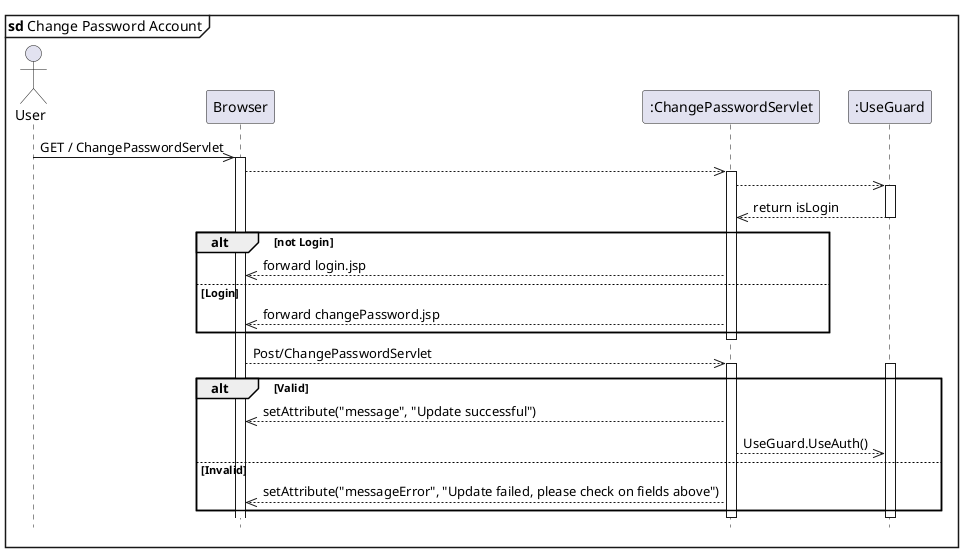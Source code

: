 @startuml changePasswordAccount

hide footbox
mainframe <b>sd</b> Change Password Account
actor User
participant "Browser" as Browser
participant ":ChangePasswordServlet" as ChangePasswordServlet
participant ":UseGuard" as UseGuard

User ->> Browser: GET / ChangePasswordServlet
activate Browser
Browser -->> ChangePasswordServlet: 
activate ChangePasswordServlet
    ChangePasswordServlet -->> UseGuard
    activate UseGuard 
     UseGuard -->>  ChangePasswordServlet: return isLogin
 deactivate UseGuard
    alt not Login
        ChangePasswordServlet -->> Browser: forward login.jsp
    else Login
        ChangePasswordServlet -->> Browser: forward changePassword.jsp
    end
    
deactivate UseGuard    
deactivate ChangePasswordServlet
    
Browser -->> ChangePasswordServlet: Post/ChangePasswordServlet
activate ChangePasswordServlet
activate UseGuard
    alt Valid 
     ChangePasswordServlet -->> Browser: setAttribute("message", "Update successful")
     ChangePasswordServlet -->> UseGuard: UseGuard.UseAuth()
    else Invalid
     ChangePasswordServlet -->> Browser: setAttribute("messageError", "Update failed, please check on fields above")
    end

deactivate UseGuard 
deactivate ChangePasswordServlet